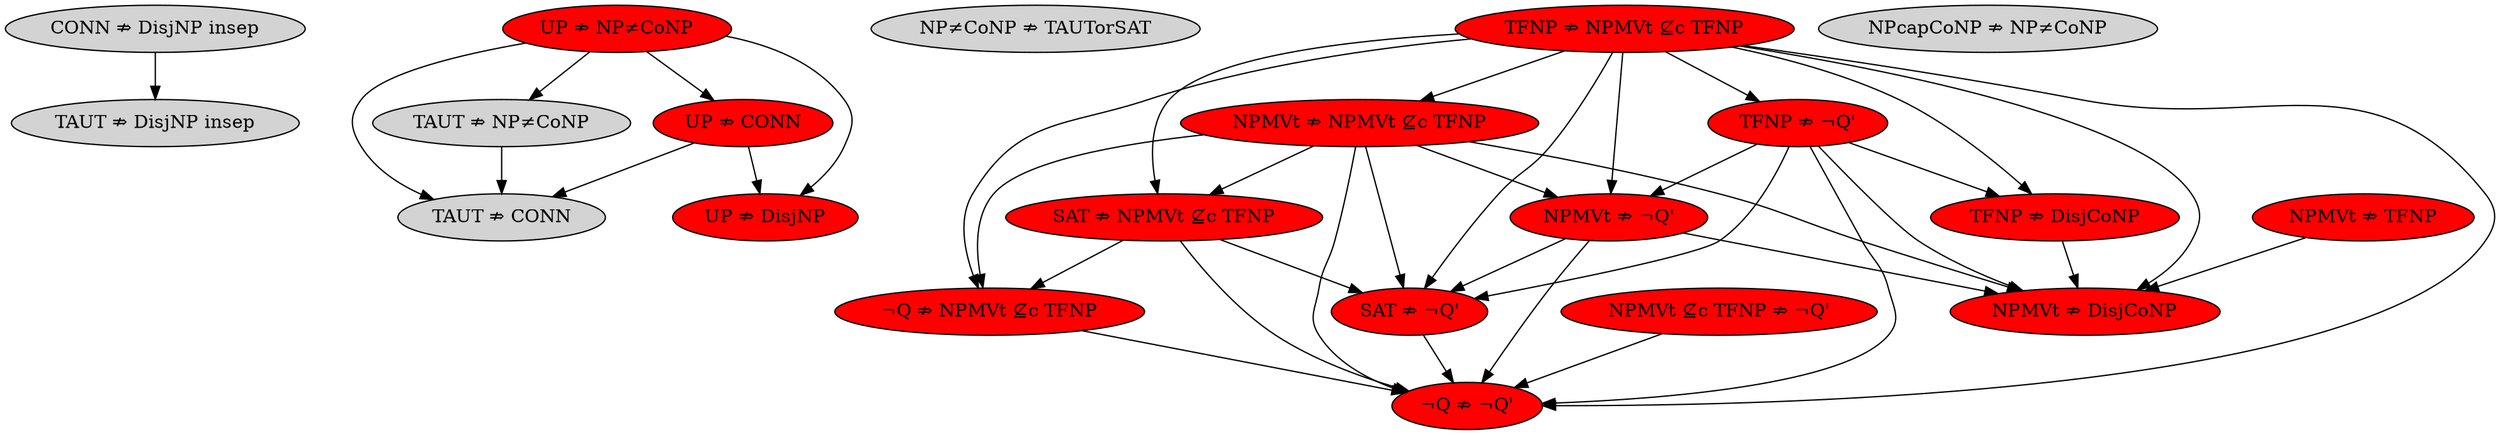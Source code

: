 strict digraph  {
"('CONN', 'DisjNPinsep')" [label="CONN ⇏ DisjNP insep", style=filled];
"('TAUT', 'CONN')" [label="TAUT ⇏ CONN", style=filled];
"('TAUT', 'DisjNPinsep')" [label="TAUT ⇏ DisjNP insep", style=filled];
"('TAUT', 'NPneqCoNP')" [label="TAUT ⇏ NP≠CoNP", style=filled];
"('NPneqCoNP', 'TAUTorSAT')" [label="NP≠CoNP ⇏ TAUTorSAT", style=filled];
"('UP', 'DisjNP')" [fillcolor=red, label="UP ⇏ DisjNP", style=filled];
"('UP', 'CONN')" [fillcolor=red, label="UP ⇏ CONN", style=filled];
"('UP', 'NPneqCoNP')" [fillcolor=red, label="UP ⇏ NP≠CoNP", style=filled];
"('NPMVtnotcontainedinTFNP', \"negQ'\")" [fillcolor=red, label="NPMVt ⊈c TFNP ⇏ ¬Q'", style=filled];
"('negQ', \"negQ'\")" [fillcolor=red, label="¬Q ⇏ ¬Q'", style=filled];
"('negQ', 'NPMVtnotcontainedinTFNP')" [fillcolor=red, label="¬Q ⇏ NPMVt ⊈c TFNP", style=filled];
"('NPcapCoNP', 'NPneqCoNP')" [label="NPcapCoNP ⇏ NP≠CoNP", style=filled];
"('TFNP', \"negQ'\")" [fillcolor=red, label="TFNP ⇏ ¬Q'", style=filled];
"('TFNP', 'NPMVtnotcontainedinTFNP')" [fillcolor=red, label="TFNP ⇏ NPMVt ⊈c TFNP", style=filled];
"('TFNP', 'DisjCoNP')" [fillcolor=red, label="TFNP ⇏ DisjCoNP", style=filled];
"('NPMVt', \"negQ'\")" [fillcolor=red, label="NPMVt ⇏ ¬Q'", style=filled];
"('NPMVt', 'NPMVtnotcontainedinTFNP')" [fillcolor=red, label="NPMVt ⇏ NPMVt ⊈c TFNP", style=filled];
"('NPMVt', 'DisjCoNP')" [fillcolor=red, label="NPMVt ⇏ DisjCoNP", style=filled];
"('NPMVt', 'TFNP')" [fillcolor=red, label="NPMVt ⇏ TFNP", style=filled];
"('SAT', \"negQ'\")" [fillcolor=red, label="SAT ⇏ ¬Q'", style=filled];
"('SAT', 'NPMVtnotcontainedinTFNP')" [fillcolor=red, label="SAT ⇏ NPMVt ⊈c TFNP", style=filled];
"('CONN', 'DisjNPinsep')" -> "('TAUT', 'DisjNPinsep')";
"('TAUT', 'NPneqCoNP')" -> "('TAUT', 'CONN')";
"('UP', 'CONN')" -> "('TAUT', 'CONN')";
"('UP', 'CONN')" -> "('UP', 'DisjNP')";
"('UP', 'NPneqCoNP')" -> "('TAUT', 'CONN')";
"('UP', 'NPneqCoNP')" -> "('TAUT', 'NPneqCoNP')";
"('UP', 'NPneqCoNP')" -> "('UP', 'DisjNP')";
"('UP', 'NPneqCoNP')" -> "('UP', 'CONN')";
"('NPMVtnotcontainedinTFNP', \"negQ'\")" -> "('negQ', \"negQ'\")";
"('negQ', 'NPMVtnotcontainedinTFNP')" -> "('negQ', \"negQ'\")";
"('TFNP', \"negQ'\")" -> "('negQ', \"negQ'\")";
"('TFNP', \"negQ'\")" -> "('TFNP', 'DisjCoNP')";
"('TFNP', \"negQ'\")" -> "('NPMVt', \"negQ'\")";
"('TFNP', \"negQ'\")" -> "('NPMVt', 'DisjCoNP')";
"('TFNP', \"negQ'\")" -> "('SAT', \"negQ'\")";
"('TFNP', 'NPMVtnotcontainedinTFNP')" -> "('negQ', \"negQ'\")";
"('TFNP', 'NPMVtnotcontainedinTFNP')" -> "('negQ', 'NPMVtnotcontainedinTFNP')";
"('TFNP', 'NPMVtnotcontainedinTFNP')" -> "('TFNP', \"negQ'\")";
"('TFNP', 'NPMVtnotcontainedinTFNP')" -> "('TFNP', 'DisjCoNP')";
"('TFNP', 'NPMVtnotcontainedinTFNP')" -> "('NPMVt', \"negQ'\")";
"('TFNP', 'NPMVtnotcontainedinTFNP')" -> "('NPMVt', 'NPMVtnotcontainedinTFNP')";
"('TFNP', 'NPMVtnotcontainedinTFNP')" -> "('NPMVt', 'DisjCoNP')";
"('TFNP', 'NPMVtnotcontainedinTFNP')" -> "('SAT', \"negQ'\")";
"('TFNP', 'NPMVtnotcontainedinTFNP')" -> "('SAT', 'NPMVtnotcontainedinTFNP')";
"('TFNP', 'DisjCoNP')" -> "('NPMVt', 'DisjCoNP')";
"('NPMVt', \"negQ'\")" -> "('negQ', \"negQ'\")";
"('NPMVt', \"negQ'\")" -> "('NPMVt', 'DisjCoNP')";
"('NPMVt', \"negQ'\")" -> "('SAT', \"negQ'\")";
"('NPMVt', 'NPMVtnotcontainedinTFNP')" -> "('negQ', \"negQ'\")";
"('NPMVt', 'NPMVtnotcontainedinTFNP')" -> "('negQ', 'NPMVtnotcontainedinTFNP')";
"('NPMVt', 'NPMVtnotcontainedinTFNP')" -> "('NPMVt', \"negQ'\")";
"('NPMVt', 'NPMVtnotcontainedinTFNP')" -> "('NPMVt', 'DisjCoNP')";
"('NPMVt', 'NPMVtnotcontainedinTFNP')" -> "('SAT', \"negQ'\")";
"('NPMVt', 'NPMVtnotcontainedinTFNP')" -> "('SAT', 'NPMVtnotcontainedinTFNP')";
"('NPMVt', 'TFNP')" -> "('NPMVt', 'DisjCoNP')";
"('SAT', \"negQ'\")" -> "('negQ', \"negQ'\")";
"('SAT', 'NPMVtnotcontainedinTFNP')" -> "('negQ', \"negQ'\")";
"('SAT', 'NPMVtnotcontainedinTFNP')" -> "('negQ', 'NPMVtnotcontainedinTFNP')";
"('SAT', 'NPMVtnotcontainedinTFNP')" -> "('SAT', \"negQ'\")";
}
